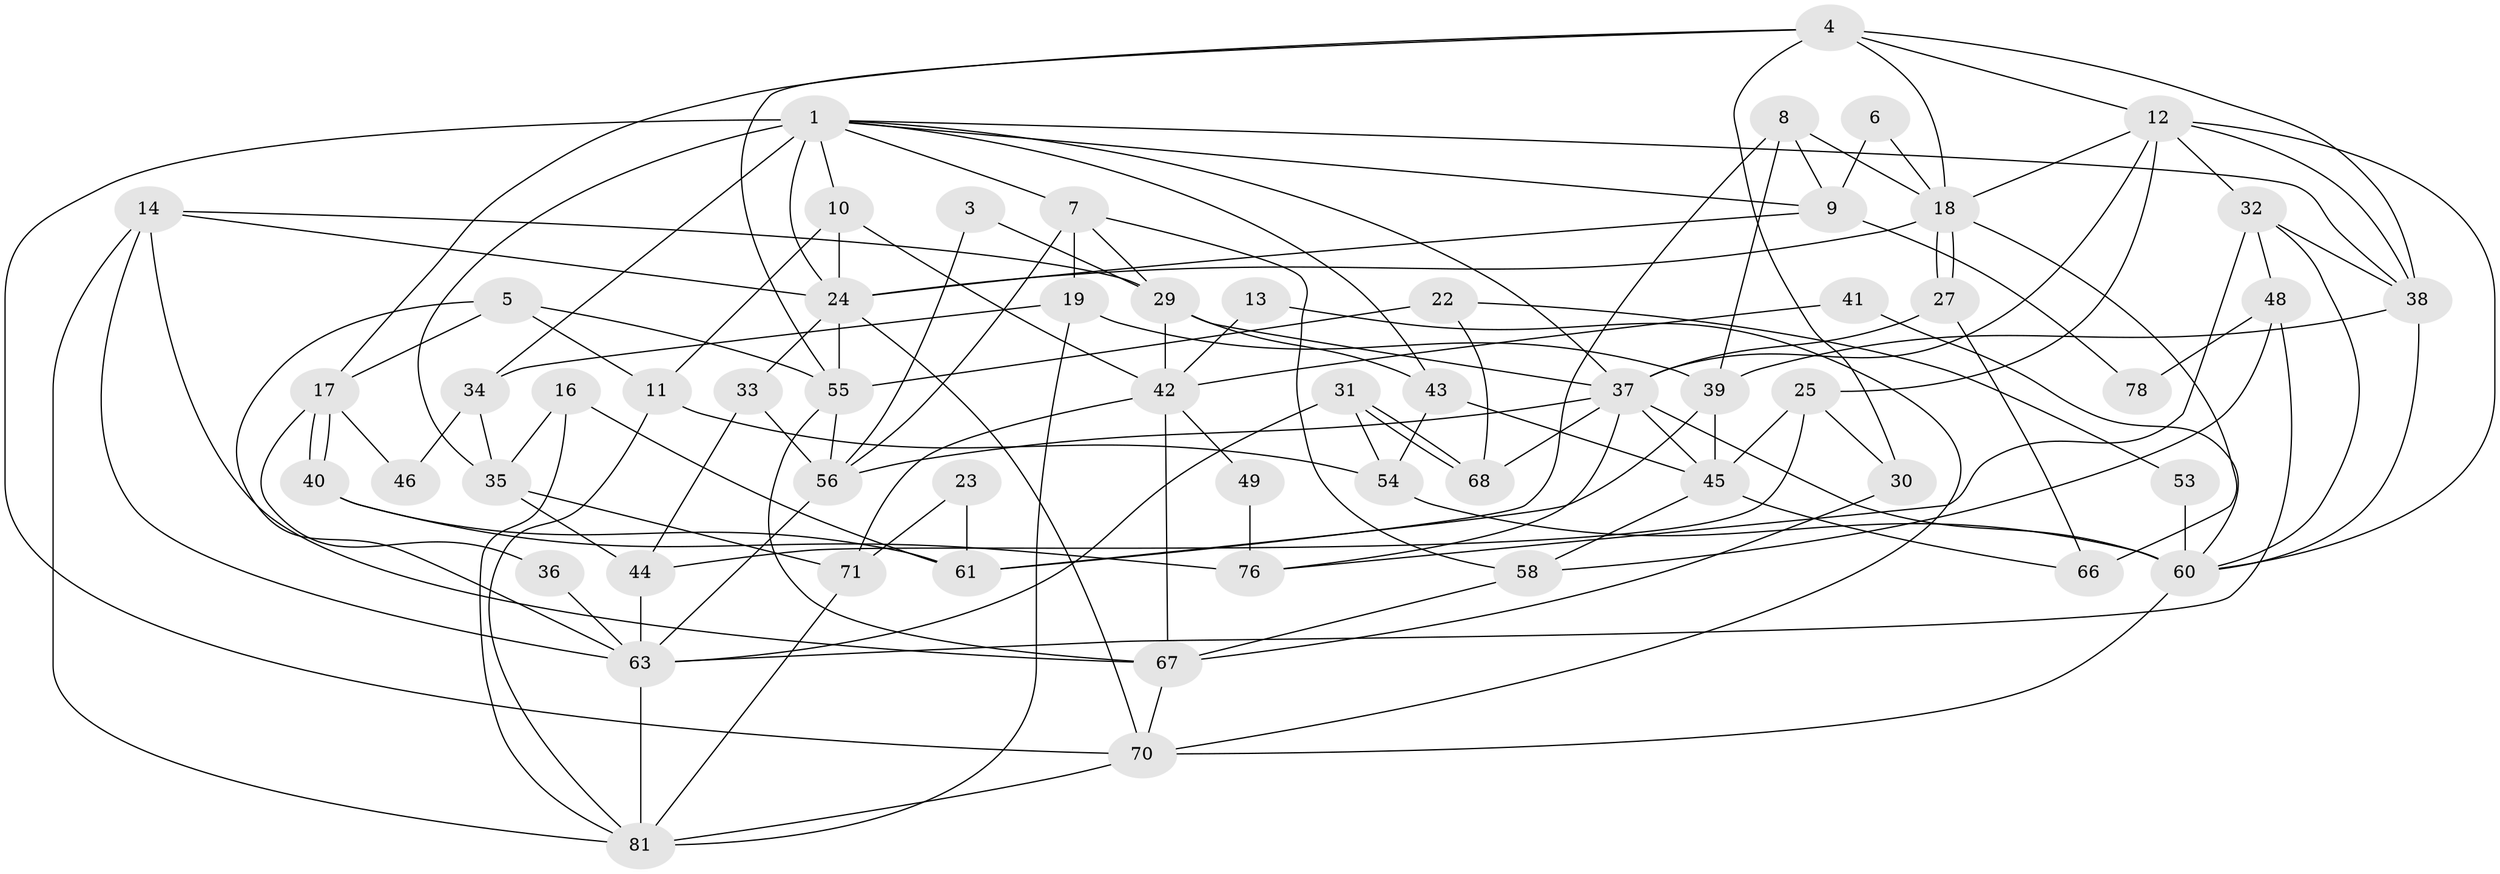 // original degree distribution, {7: 0.05952380952380952, 3: 0.19047619047619047, 4: 0.34523809523809523, 2: 0.16666666666666666, 5: 0.15476190476190477, 6: 0.07142857142857142, 8: 0.011904761904761904}
// Generated by graph-tools (version 1.1) at 2025/11/02/27/25 16:11:22]
// undirected, 58 vertices, 134 edges
graph export_dot {
graph [start="1"]
  node [color=gray90,style=filled];
  1 [super="+2"];
  3 [super="+20"];
  4 [super="+50"];
  5;
  6;
  7 [super="+26"];
  8;
  9;
  10 [super="+83"];
  11;
  12 [super="+64"];
  13;
  14 [super="+15"];
  16 [super="+62"];
  17;
  18 [super="+21"];
  19 [super="+74"];
  22;
  23;
  24 [super="+28"];
  25;
  27;
  29 [super="+84"];
  30;
  31;
  32;
  33;
  34;
  35 [super="+51"];
  36;
  37 [super="+57"];
  38 [super="+72"];
  39 [super="+59"];
  40 [super="+65"];
  41;
  42 [super="+47"];
  43;
  44;
  45 [super="+52"];
  46;
  48;
  49;
  53;
  54;
  55;
  56 [super="+73"];
  58;
  60 [super="+69"];
  61;
  63 [super="+77"];
  66;
  67 [super="+79"];
  68;
  70 [super="+75"];
  71;
  76 [super="+80"];
  78;
  81 [super="+82"];
  1 -- 43;
  1 -- 7;
  1 -- 34;
  1 -- 35 [weight=3];
  1 -- 9;
  1 -- 24;
  1 -- 37;
  1 -- 70;
  1 -- 38;
  1 -- 10;
  3 -- 56;
  3 -- 29;
  4 -- 17;
  4 -- 30;
  4 -- 12;
  4 -- 18;
  4 -- 38;
  4 -- 55;
  5 -- 55;
  5 -- 17;
  5 -- 11;
  5 -- 63;
  6 -- 9;
  6 -- 18;
  7 -- 58;
  7 -- 29;
  7 -- 56;
  7 -- 19;
  8 -- 9;
  8 -- 18;
  8 -- 39;
  8 -- 61;
  9 -- 78;
  9 -- 24;
  10 -- 24 [weight=2];
  10 -- 42;
  10 -- 11;
  11 -- 81;
  11 -- 54;
  12 -- 32;
  12 -- 18;
  12 -- 25;
  12 -- 60;
  12 -- 37;
  12 -- 38;
  13 -- 70;
  13 -- 42;
  14 -- 24;
  14 -- 29;
  14 -- 67;
  14 -- 81;
  14 -- 63;
  16 -- 61;
  16 -- 35;
  16 -- 81;
  17 -- 40;
  17 -- 40;
  17 -- 36;
  17 -- 46;
  18 -- 27;
  18 -- 27;
  18 -- 66;
  18 -- 24;
  19 -- 34;
  19 -- 39;
  19 -- 81;
  22 -- 68;
  22 -- 55;
  22 -- 53;
  23 -- 71;
  23 -- 61;
  24 -- 55;
  24 -- 33;
  24 -- 70;
  25 -- 44;
  25 -- 30;
  25 -- 45;
  27 -- 66;
  27 -- 37;
  29 -- 37;
  29 -- 42;
  29 -- 43;
  30 -- 67;
  31 -- 63;
  31 -- 68;
  31 -- 68;
  31 -- 54;
  32 -- 76;
  32 -- 48;
  32 -- 60;
  32 -- 38;
  33 -- 56;
  33 -- 44;
  34 -- 46;
  34 -- 35;
  35 -- 71;
  35 -- 44;
  36 -- 63;
  37 -- 56;
  37 -- 60 [weight=2];
  37 -- 76 [weight=2];
  37 -- 45;
  37 -- 68;
  38 -- 39;
  38 -- 60;
  39 -- 61;
  39 -- 45;
  40 -- 76 [weight=3];
  40 -- 61;
  41 -- 42;
  41 -- 60;
  42 -- 71;
  42 -- 67;
  42 -- 49;
  43 -- 54;
  43 -- 45;
  44 -- 63;
  45 -- 66;
  45 -- 58;
  48 -- 58;
  48 -- 78;
  48 -- 63;
  49 -- 76;
  53 -- 60;
  54 -- 60;
  55 -- 67;
  55 -- 56;
  56 -- 63;
  58 -- 67;
  60 -- 70;
  63 -- 81;
  67 -- 70;
  70 -- 81;
  71 -- 81;
}
